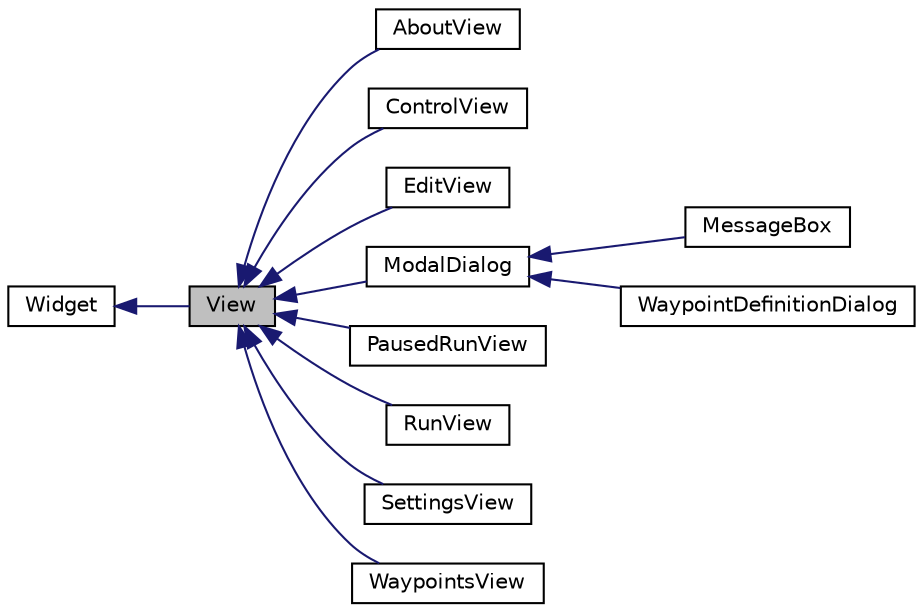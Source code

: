 digraph "View"
{
  edge [fontname="Helvetica",fontsize="10",labelfontname="Helvetica",labelfontsize="10"];
  node [fontname="Helvetica",fontsize="10",shape=record];
  rankdir="LR";
  Node1 [label="View",height=0.2,width=0.4,color="black", fillcolor="grey75", style="filled", fontcolor="black"];
  Node2 -> Node1 [dir="back",color="midnightblue",fontsize="10",style="solid",fontname="Helvetica"];
  Node2 [label="Widget",height=0.2,width=0.4,color="black", fillcolor="white", style="filled",URL="$classWidget.html"];
  Node1 -> Node3 [dir="back",color="midnightblue",fontsize="10",style="solid",fontname="Helvetica"];
  Node3 [label="AboutView",height=0.2,width=0.4,color="black", fillcolor="white", style="filled",URL="$classAboutView.html"];
  Node1 -> Node4 [dir="back",color="midnightblue",fontsize="10",style="solid",fontname="Helvetica"];
  Node4 [label="ControlView",height=0.2,width=0.4,color="black", fillcolor="white", style="filled",URL="$classControlView.html"];
  Node1 -> Node5 [dir="back",color="midnightblue",fontsize="10",style="solid",fontname="Helvetica"];
  Node5 [label="EditView",height=0.2,width=0.4,color="black", fillcolor="white", style="filled",URL="$classEditView.html"];
  Node1 -> Node6 [dir="back",color="midnightblue",fontsize="10",style="solid",fontname="Helvetica"];
  Node6 [label="ModalDialog",height=0.2,width=0.4,color="black", fillcolor="white", style="filled",URL="$classModalDialog.html"];
  Node6 -> Node7 [dir="back",color="midnightblue",fontsize="10",style="solid",fontname="Helvetica"];
  Node7 [label="MessageBox",height=0.2,width=0.4,color="black", fillcolor="white", style="filled",URL="$classMessageBox.html"];
  Node6 -> Node8 [dir="back",color="midnightblue",fontsize="10",style="solid",fontname="Helvetica"];
  Node8 [label="WaypointDefinitionDialog",height=0.2,width=0.4,color="black", fillcolor="white", style="filled",URL="$classWaypointDefinitionDialog.html"];
  Node1 -> Node9 [dir="back",color="midnightblue",fontsize="10",style="solid",fontname="Helvetica"];
  Node9 [label="PausedRunView",height=0.2,width=0.4,color="black", fillcolor="white", style="filled",URL="$classPausedRunView.html"];
  Node1 -> Node10 [dir="back",color="midnightblue",fontsize="10",style="solid",fontname="Helvetica"];
  Node10 [label="RunView",height=0.2,width=0.4,color="black", fillcolor="white", style="filled",URL="$classRunView.html"];
  Node1 -> Node11 [dir="back",color="midnightblue",fontsize="10",style="solid",fontname="Helvetica"];
  Node11 [label="SettingsView",height=0.2,width=0.4,color="black", fillcolor="white", style="filled",URL="$classSettingsView.html"];
  Node1 -> Node12 [dir="back",color="midnightblue",fontsize="10",style="solid",fontname="Helvetica"];
  Node12 [label="WaypointsView",height=0.2,width=0.4,color="black", fillcolor="white", style="filled",URL="$classWaypointsView.html"];
}
